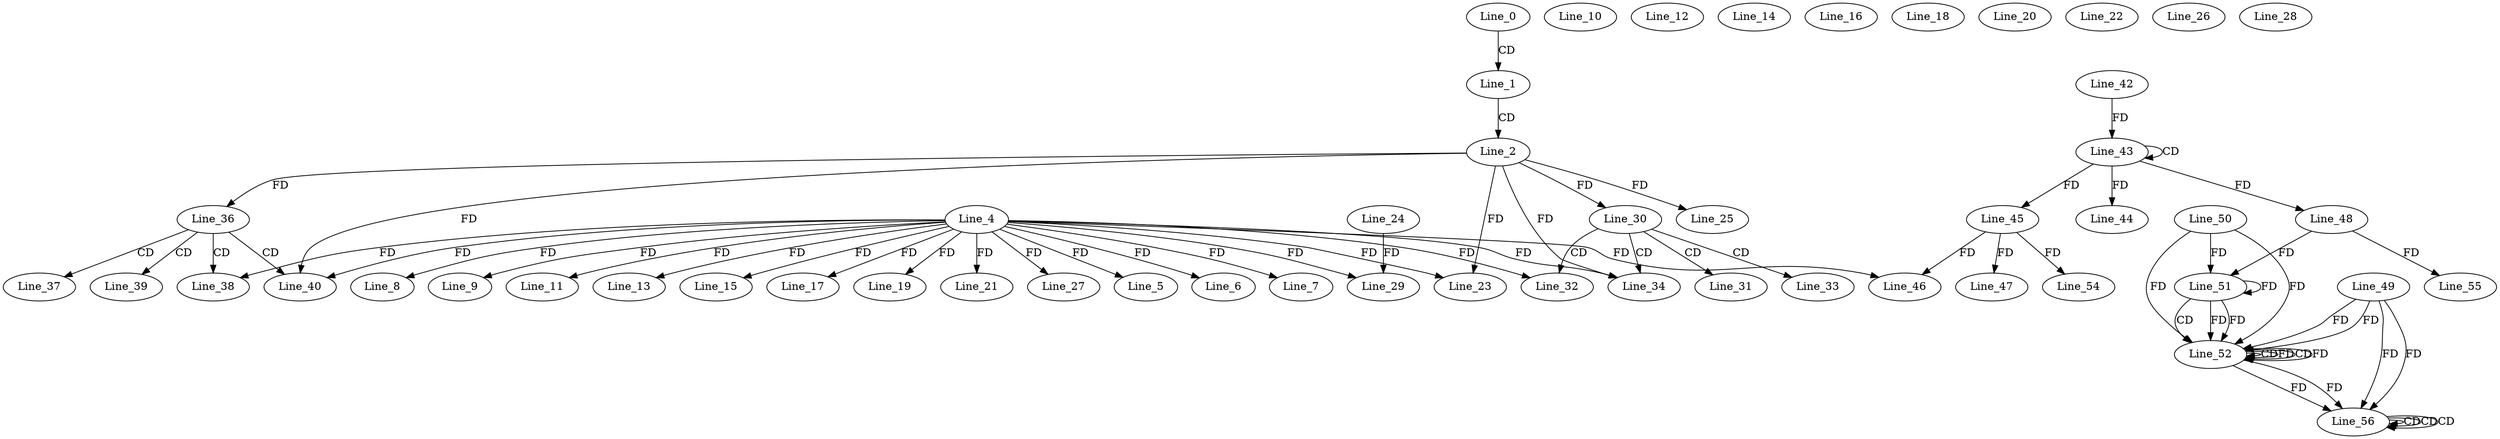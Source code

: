 digraph G {
  Line_0;
  Line_1;
  Line_2;
  Line_4;
  Line_5;
  Line_6;
  Line_7;
  Line_8;
  Line_9;
  Line_10;
  Line_11;
  Line_12;
  Line_13;
  Line_14;
  Line_15;
  Line_16;
  Line_17;
  Line_18;
  Line_19;
  Line_20;
  Line_21;
  Line_22;
  Line_23;
  Line_23;
  Line_25;
  Line_26;
  Line_27;
  Line_28;
  Line_29;
  Line_24;
  Line_29;
  Line_30;
  Line_31;
  Line_32;
  Line_33;
  Line_34;
  Line_34;
  Line_36;
  Line_37;
  Line_38;
  Line_39;
  Line_40;
  Line_40;
  Line_43;
  Line_43;
  Line_42;
  Line_44;
  Line_45;
  Line_45;
  Line_46;
  Line_46;
  Line_47;
  Line_48;
  Line_51;
  Line_50;
  Line_51;
  Line_48;
  Line_51;
  Line_52;
  Line_49;
  Line_52;
  Line_52;
  Line_54;
  Line_55;
  Line_56;
  Line_56;
  Line_56;
  Line_56;
  Line_0 -> Line_1 [ label="CD" ];
  Line_1 -> Line_2 [ label="CD" ];
  Line_4 -> Line_5 [ label="FD" ];
  Line_4 -> Line_6 [ label="FD" ];
  Line_4 -> Line_7 [ label="FD" ];
  Line_4 -> Line_8 [ label="FD" ];
  Line_4 -> Line_9 [ label="FD" ];
  Line_4 -> Line_11 [ label="FD" ];
  Line_4 -> Line_13 [ label="FD" ];
  Line_4 -> Line_15 [ label="FD" ];
  Line_4 -> Line_17 [ label="FD" ];
  Line_4 -> Line_19 [ label="FD" ];
  Line_4 -> Line_21 [ label="FD" ];
  Line_4 -> Line_23 [ label="FD" ];
  Line_2 -> Line_23 [ label="FD" ];
  Line_2 -> Line_25 [ label="FD" ];
  Line_4 -> Line_27 [ label="FD" ];
  Line_4 -> Line_29 [ label="FD" ];
  Line_24 -> Line_29 [ label="FD" ];
  Line_2 -> Line_30 [ label="FD" ];
  Line_30 -> Line_31 [ label="CD" ];
  Line_30 -> Line_32 [ label="CD" ];
  Line_4 -> Line_32 [ label="FD" ];
  Line_30 -> Line_33 [ label="CD" ];
  Line_30 -> Line_34 [ label="CD" ];
  Line_4 -> Line_34 [ label="FD" ];
  Line_2 -> Line_34 [ label="FD" ];
  Line_2 -> Line_36 [ label="FD" ];
  Line_36 -> Line_37 [ label="CD" ];
  Line_36 -> Line_38 [ label="CD" ];
  Line_4 -> Line_38 [ label="FD" ];
  Line_36 -> Line_39 [ label="CD" ];
  Line_36 -> Line_40 [ label="CD" ];
  Line_4 -> Line_40 [ label="FD" ];
  Line_2 -> Line_40 [ label="FD" ];
  Line_43 -> Line_43 [ label="CD" ];
  Line_42 -> Line_43 [ label="FD" ];
  Line_43 -> Line_44 [ label="FD" ];
  Line_43 -> Line_45 [ label="FD" ];
  Line_45 -> Line_46 [ label="FD" ];
  Line_4 -> Line_46 [ label="FD" ];
  Line_45 -> Line_47 [ label="FD" ];
  Line_43 -> Line_48 [ label="FD" ];
  Line_51 -> Line_51 [ label="FD" ];
  Line_50 -> Line_51 [ label="FD" ];
  Line_48 -> Line_51 [ label="FD" ];
  Line_51 -> Line_52 [ label="CD" ];
  Line_49 -> Line_52 [ label="FD" ];
  Line_52 -> Line_52 [ label="CD" ];
  Line_52 -> Line_52 [ label="FD" ];
  Line_49 -> Line_52 [ label="FD" ];
  Line_51 -> Line_52 [ label="FD" ];
  Line_50 -> Line_52 [ label="FD" ];
  Line_52 -> Line_52 [ label="CD" ];
  Line_51 -> Line_52 [ label="FD" ];
  Line_50 -> Line_52 [ label="FD" ];
  Line_45 -> Line_54 [ label="FD" ];
  Line_48 -> Line_55 [ label="FD" ];
  Line_52 -> Line_56 [ label="FD" ];
  Line_49 -> Line_56 [ label="FD" ];
  Line_56 -> Line_56 [ label="CD" ];
  Line_52 -> Line_56 [ label="FD" ];
  Line_49 -> Line_56 [ label="FD" ];
  Line_56 -> Line_56 [ label="CD" ];
  Line_56 -> Line_56 [ label="CD" ];
  Line_52 -> Line_52 [ label="FD" ];
}
